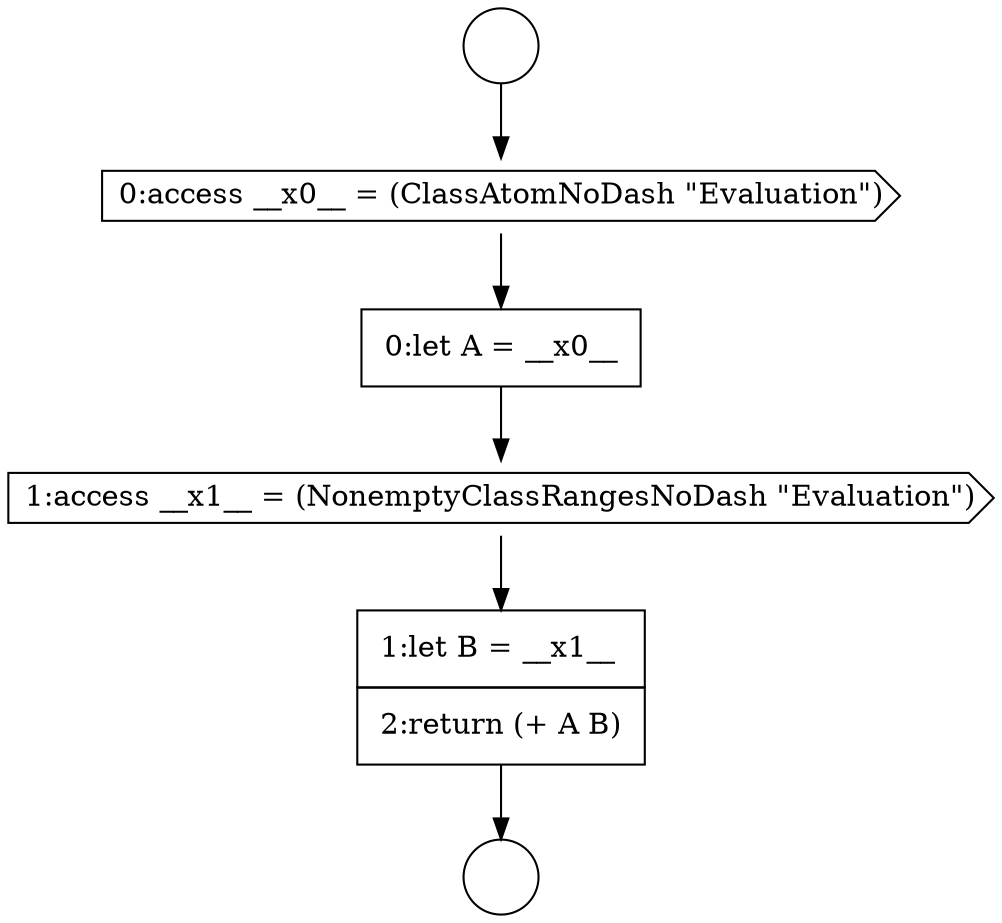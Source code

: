 digraph {
  node14937 [shape=cds, label=<<font color="black">0:access __x0__ = (ClassAtomNoDash &quot;Evaluation&quot;)</font>> color="black" fillcolor="white" style=filled]
  node14936 [shape=circle label=" " color="black" fillcolor="white" style=filled]
  node14940 [shape=none, margin=0, label=<<font color="black">
    <table border="0" cellborder="1" cellspacing="0" cellpadding="10">
      <tr><td align="left">1:let B = __x1__</td></tr>
      <tr><td align="left">2:return (+ A B)</td></tr>
    </table>
  </font>> color="black" fillcolor="white" style=filled]
  node14938 [shape=none, margin=0, label=<<font color="black">
    <table border="0" cellborder="1" cellspacing="0" cellpadding="10">
      <tr><td align="left">0:let A = __x0__</td></tr>
    </table>
  </font>> color="black" fillcolor="white" style=filled]
  node14939 [shape=cds, label=<<font color="black">1:access __x1__ = (NonemptyClassRangesNoDash &quot;Evaluation&quot;)</font>> color="black" fillcolor="white" style=filled]
  node14935 [shape=circle label=" " color="black" fillcolor="white" style=filled]
  node14937 -> node14938 [ color="black"]
  node14935 -> node14937 [ color="black"]
  node14939 -> node14940 [ color="black"]
  node14940 -> node14936 [ color="black"]
  node14938 -> node14939 [ color="black"]
}
